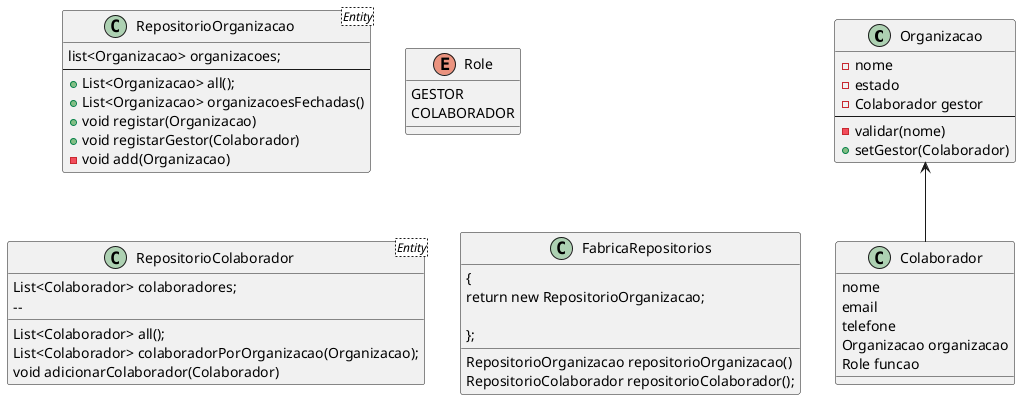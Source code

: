 @startuml 

class Organizacao
{
    -nome
    -estado
    -Colaborador gestor
    --
    - validar(nome)
    'List<Colaborador> colaboradores;
    + setGestor(Colaborador)
}

class RepositorioOrganizacao<Entity>
{
    list<Organizacao> organizacoes;
--
    +List<Organizacao> all();
    +List<Organizacao> organizacoesFechadas()
    +void registar(Organizacao)
    +void registarGestor(Colaborador)
    -void add(Organizacao)
}


class Colaborador
{
    nome
    email
    telefone
    Organizacao organizacao
    Role funcao
}

enum Role 
{
    GESTOR 
    COLABORADOR 
}


class RepositorioColaborador<Entity>
{

    List<Colaborador> colaboradores;
    --
    List<Colaborador> all();
    List<Colaborador> colaboradorPorOrganizacao(Organizacao);
    void adicionarColaborador(Colaborador)
}

'class Repositorio<Entity>
'{
'    List<Entity> all();
'}

'RepositorioColaborador -up-|>Repositorio
'RepositorioOrganizacao -up-|>Repositorio


class FabricaRepositorios
{

    RepositorioOrganizacao repositorioOrganizacao()
    {
        'seria singleton se tiver lista
        return new RepositorioOrganizacao;

    };

    RepositorioColaborador repositorioColaborador();

}


Organizacao <-- Colaborador

@enduml